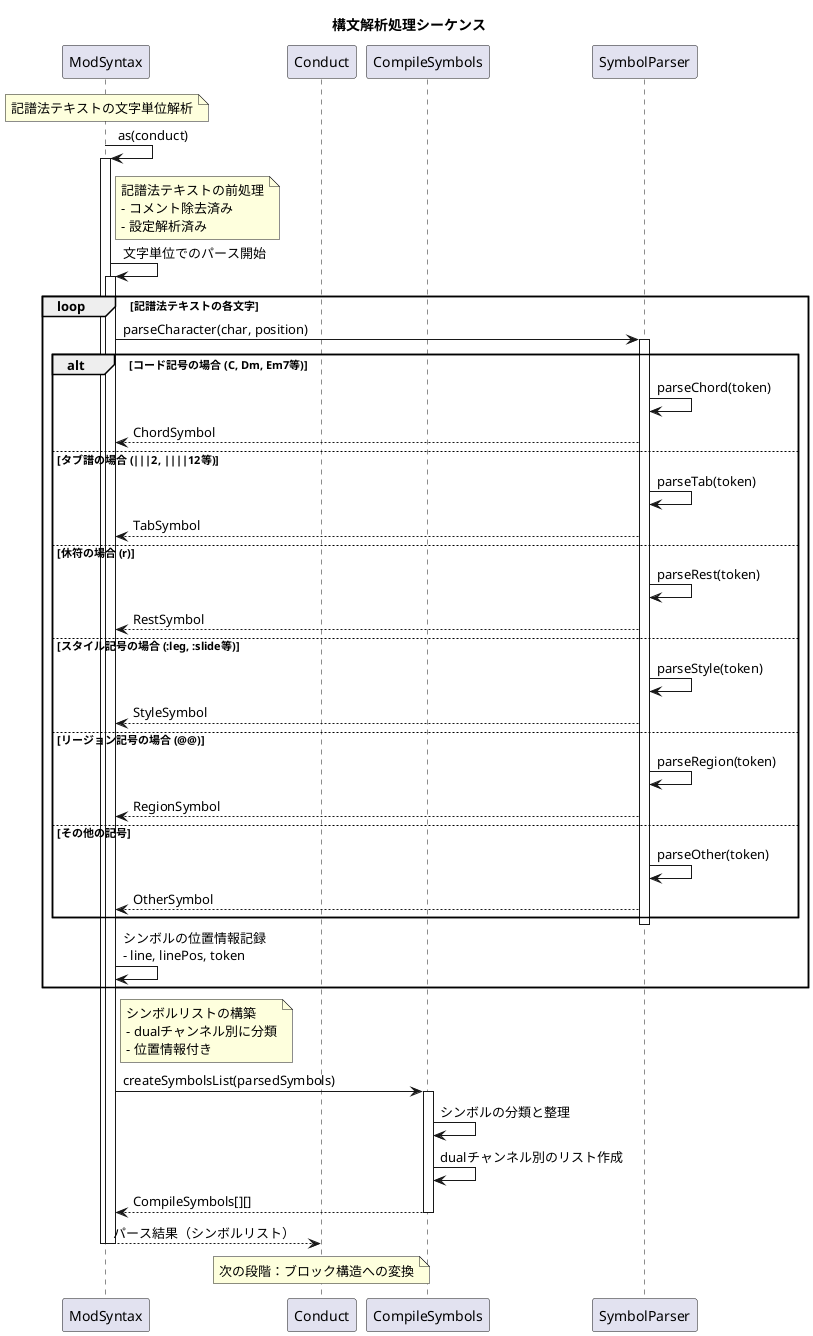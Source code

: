 @startuml syntax-parsing
title 構文解析処理シーケンス

participant "ModSyntax" as MS
participant "Conduct" as C
participant "CompileSymbols" as CS
participant "SymbolParser" as SP

note over MS: 記譜法テキストの文字単位解析

MS -> MS: as(conduct)
activate MS

note right of MS: 記譜法テキストの前処理\n- コメント除去済み\n- 設定解析済み

MS -> MS: 文字単位でのパース開始
activate MS

loop 記譜法テキストの各文字
    MS -> SP: parseCharacter(char, position)
    activate SP
    
    alt コード記号の場合 (C, Dm, Em7等)
        SP -> SP: parseChord(token)
        SP --> MS: ChordSymbol
    else タブ譜の場合 (|||2, ||||12等)
        SP -> SP: parseTab(token)
        SP --> MS: TabSymbol
    else 休符の場合 (r)
        SP -> SP: parseRest(token)
        SP --> MS: RestSymbol
    else スタイル記号の場合 (:leg, :slide等)
        SP -> SP: parseStyle(token)
        SP --> MS: StyleSymbol
    else リージョン記号の場合 (@@)
        SP -> SP: parseRegion(token)
        SP --> MS: RegionSymbol
    else その他の記号
        SP -> SP: parseOther(token)
        SP --> MS: OtherSymbol
    end
    
    deactivate SP
    
    MS -> MS: シンボルの位置情報記録\n- line, linePos, token
end

note right of MS: シンボルリストの構築\n- dualチャンネル別に分類\n- 位置情報付き

MS -> CS: createSymbolsList(parsedSymbols)
activate CS
CS -> CS: シンボルの分類と整理
CS -> CS: dualチャンネル別のリスト作成
CS --> MS: CompileSymbols[][]
deactivate CS

MS --> C: パース結果（シンボルリスト）
deactivate MS
deactivate MS

note over C: 次の段階：ブロック構造への変換

@enduml 
